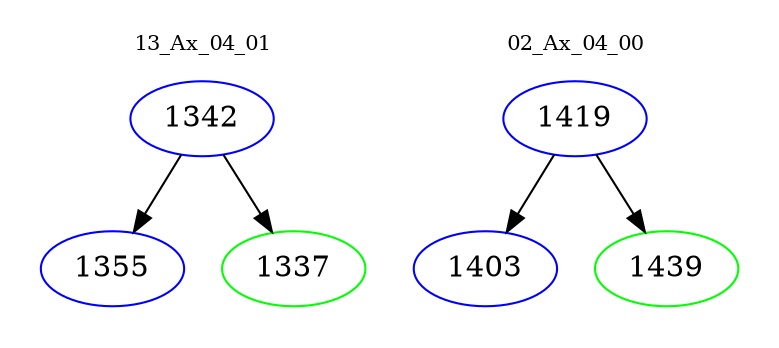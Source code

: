 digraph{
subgraph cluster_0 {
color = white
label = "13_Ax_04_01";
fontsize=10;
T0_1342 [label="1342", color="blue"]
T0_1342 -> T0_1355 [color="black"]
T0_1355 [label="1355", color="blue"]
T0_1342 -> T0_1337 [color="black"]
T0_1337 [label="1337", color="green"]
}
subgraph cluster_1 {
color = white
label = "02_Ax_04_00";
fontsize=10;
T1_1419 [label="1419", color="blue"]
T1_1419 -> T1_1403 [color="black"]
T1_1403 [label="1403", color="blue"]
T1_1419 -> T1_1439 [color="black"]
T1_1439 [label="1439", color="green"]
}
}
